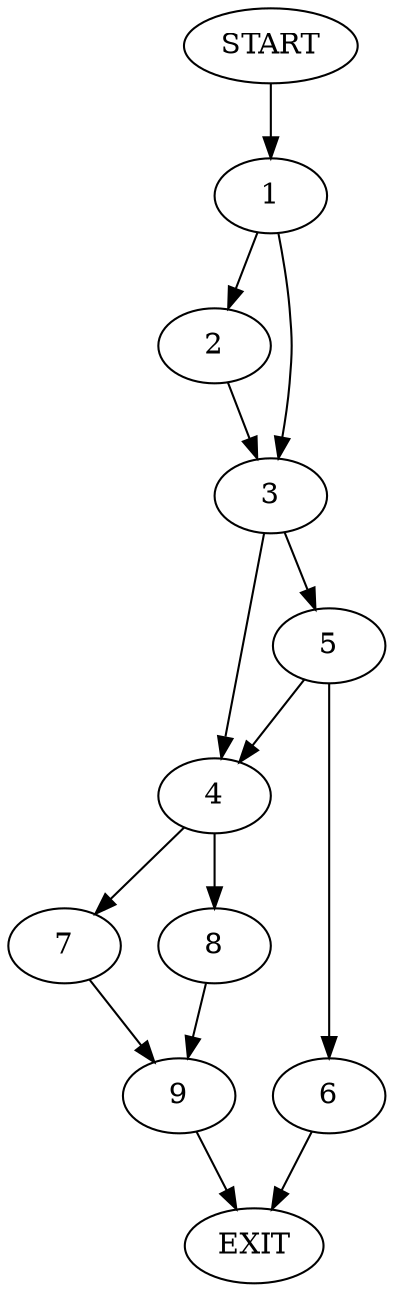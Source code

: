 digraph {
0 [label="START"]
10 [label="EXIT"]
0 -> 1
1 -> 2
1 -> 3
3 -> 4
3 -> 5
2 -> 3
5 -> 4
5 -> 6
4 -> 7
4 -> 8
6 -> 10
7 -> 9
8 -> 9
9 -> 10
}
